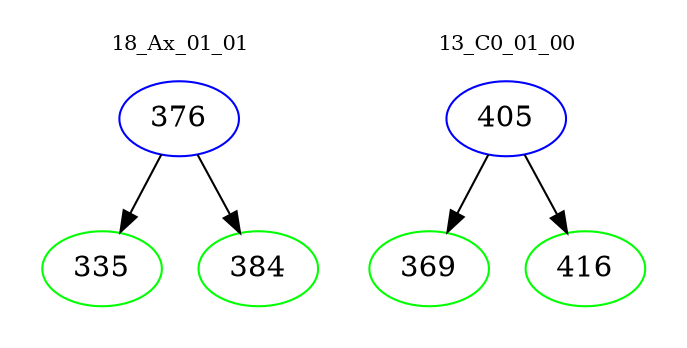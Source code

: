 digraph{
subgraph cluster_0 {
color = white
label = "18_Ax_01_01";
fontsize=10;
T0_376 [label="376", color="blue"]
T0_376 -> T0_335 [color="black"]
T0_335 [label="335", color="green"]
T0_376 -> T0_384 [color="black"]
T0_384 [label="384", color="green"]
}
subgraph cluster_1 {
color = white
label = "13_C0_01_00";
fontsize=10;
T1_405 [label="405", color="blue"]
T1_405 -> T1_369 [color="black"]
T1_369 [label="369", color="green"]
T1_405 -> T1_416 [color="black"]
T1_416 [label="416", color="green"]
}
}
